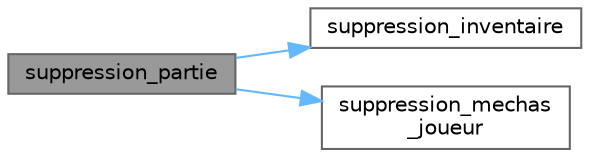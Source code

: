 digraph "suppression_partie"
{
 // LATEX_PDF_SIZE
  bgcolor="transparent";
  edge [fontname=Helvetica,fontsize=10,labelfontname=Helvetica,labelfontsize=10];
  node [fontname=Helvetica,fontsize=10,shape=box,height=0.2,width=0.4];
  rankdir="LR";
  Node1 [id="Node000001",label="suppression_partie",height=0.2,width=0.4,color="gray40", fillcolor="grey60", style="filled", fontcolor="black",tooltip="Supprime définitivement toutes les données d'une partie d'un joueur depuis les fichiers CSV."];
  Node1 -> Node2 [id="edge1_Node000001_Node000002",color="steelblue1",style="solid",tooltip=" "];
  Node2 [id="Node000002",label="suppression_inventaire",height=0.2,width=0.4,color="grey40", fillcolor="white", style="filled",URL="$sauv_8c.html#a020e784ece3effc4c331f7955d822f1e",tooltip="Supprime l'entrée d'un inventaire associé à un joueur (ou PNJ) d'un fichier CSV."];
  Node1 -> Node3 [id="edge2_Node000001_Node000003",color="steelblue1",style="solid",tooltip=" "];
  Node3 [id="Node000003",label="suppression_mechas\l_joueur",height=0.2,width=0.4,color="grey40", fillcolor="white", style="filled",URL="$sauv_8c.html#accca901359a4eafa002b577efb20fff1",tooltip="Supprime toutes les entrées associées aux Mechas d'un joueur dans un fichier CSV."];
}
